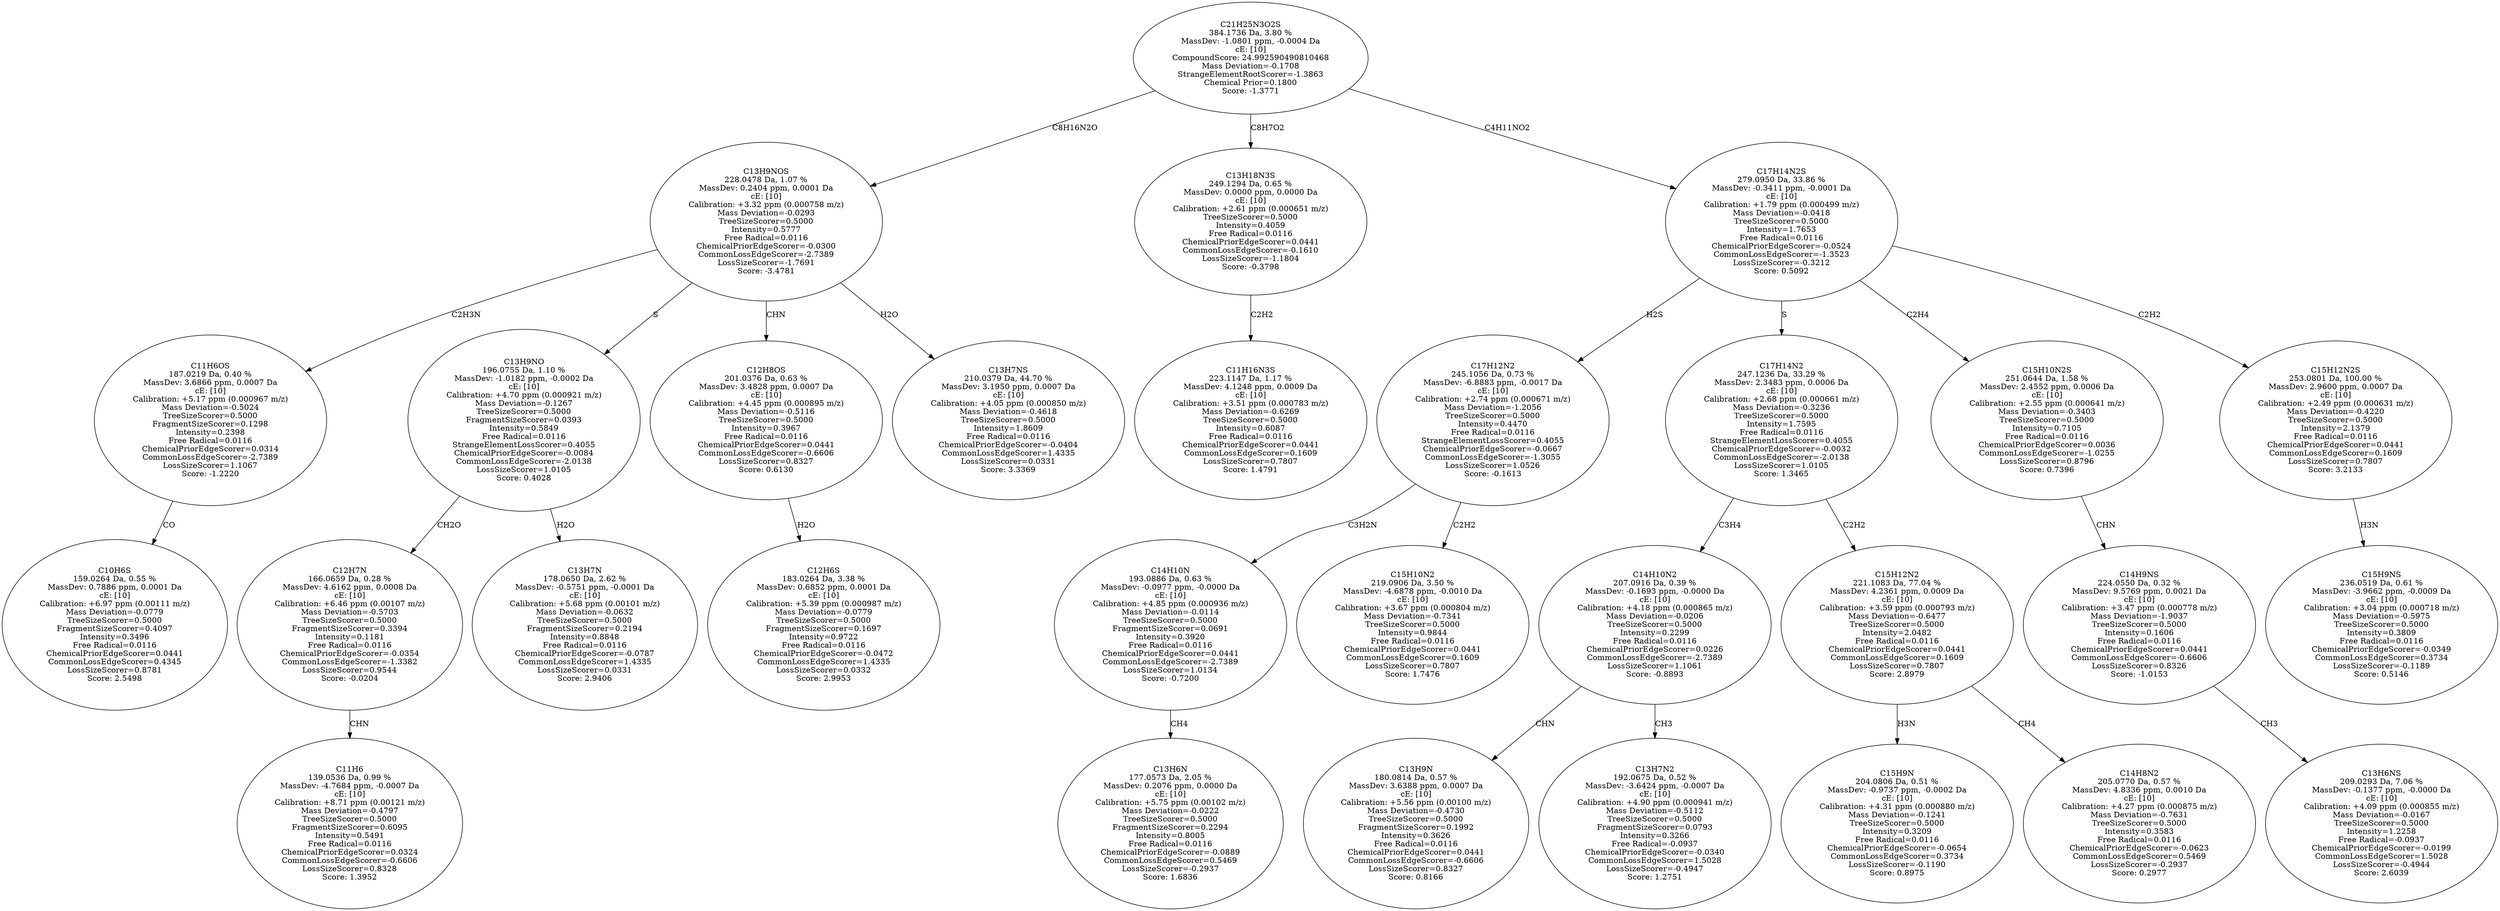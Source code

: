 strict digraph {
v1 [label="C10H6S\n159.0264 Da, 0.55 %\nMassDev: 0.7886 ppm, 0.0001 Da\ncE: [10]\nCalibration: +6.97 ppm (0.00111 m/z)\nMass Deviation=-0.0779\nTreeSizeScorer=0.5000\nFragmentSizeScorer=0.4097\nIntensity=0.3496\nFree Radical=0.0116\nChemicalPriorEdgeScorer=0.0441\nCommonLossEdgeScorer=0.4345\nLossSizeScorer=0.8781\nScore: 2.5498"];
v2 [label="C11H6OS\n187.0219 Da, 0.40 %\nMassDev: 3.6866 ppm, 0.0007 Da\ncE: [10]\nCalibration: +5.17 ppm (0.000967 m/z)\nMass Deviation=-0.5024\nTreeSizeScorer=0.5000\nFragmentSizeScorer=0.1298\nIntensity=0.2398\nFree Radical=0.0116\nChemicalPriorEdgeScorer=0.0314\nCommonLossEdgeScorer=-2.7389\nLossSizeScorer=1.1067\nScore: -1.2220"];
v3 [label="C11H6\n139.0536 Da, 0.99 %\nMassDev: -4.7684 ppm, -0.0007 Da\ncE: [10]\nCalibration: +8.71 ppm (0.00121 m/z)\nMass Deviation=-0.4797\nTreeSizeScorer=0.5000\nFragmentSizeScorer=0.6095\nIntensity=0.5491\nFree Radical=0.0116\nChemicalPriorEdgeScorer=0.0324\nCommonLossEdgeScorer=-0.6606\nLossSizeScorer=0.8328\nScore: 1.3952"];
v4 [label="C12H7N\n166.0659 Da, 0.28 %\nMassDev: 4.6162 ppm, 0.0008 Da\ncE: [10]\nCalibration: +6.46 ppm (0.00107 m/z)\nMass Deviation=-0.5703\nTreeSizeScorer=0.5000\nFragmentSizeScorer=0.3394\nIntensity=0.1181\nFree Radical=0.0116\nChemicalPriorEdgeScorer=-0.0354\nCommonLossEdgeScorer=-1.3382\nLossSizeScorer=0.9544\nScore: -0.0204"];
v5 [label="C13H7N\n178.0650 Da, 2.62 %\nMassDev: -0.5751 ppm, -0.0001 Da\ncE: [10]\nCalibration: +5.68 ppm (0.00101 m/z)\nMass Deviation=-0.0632\nTreeSizeScorer=0.5000\nFragmentSizeScorer=0.2194\nIntensity=0.8848\nFree Radical=0.0116\nChemicalPriorEdgeScorer=-0.0787\nCommonLossEdgeScorer=1.4335\nLossSizeScorer=0.0331\nScore: 2.9406"];
v6 [label="C13H9NO\n196.0755 Da, 1.10 %\nMassDev: -1.0182 ppm, -0.0002 Da\ncE: [10]\nCalibration: +4.70 ppm (0.000921 m/z)\nMass Deviation=-0.1267\nTreeSizeScorer=0.5000\nFragmentSizeScorer=0.0393\nIntensity=0.5849\nFree Radical=0.0116\nStrangeElementLossScorer=0.4055\nChemicalPriorEdgeScorer=-0.0084\nCommonLossEdgeScorer=-2.0138\nLossSizeScorer=1.0105\nScore: 0.4028"];
v7 [label="C12H6S\n183.0264 Da, 3.38 %\nMassDev: 0.6852 ppm, 0.0001 Da\ncE: [10]\nCalibration: +5.39 ppm (0.000987 m/z)\nMass Deviation=-0.0779\nTreeSizeScorer=0.5000\nFragmentSizeScorer=0.1697\nIntensity=0.9722\nFree Radical=0.0116\nChemicalPriorEdgeScorer=-0.0472\nCommonLossEdgeScorer=1.4335\nLossSizeScorer=0.0332\nScore: 2.9953"];
v8 [label="C12H8OS\n201.0376 Da, 0.63 %\nMassDev: 3.4828 ppm, 0.0007 Da\ncE: [10]\nCalibration: +4.45 ppm (0.000895 m/z)\nMass Deviation=-0.5116\nTreeSizeScorer=0.5000\nIntensity=0.3967\nFree Radical=0.0116\nChemicalPriorEdgeScorer=0.0441\nCommonLossEdgeScorer=-0.6606\nLossSizeScorer=0.8327\nScore: 0.6130"];
v9 [label="C13H7NS\n210.0379 Da, 44.70 %\nMassDev: 3.1950 ppm, 0.0007 Da\ncE: [10]\nCalibration: +4.05 ppm (0.000850 m/z)\nMass Deviation=-0.4618\nTreeSizeScorer=0.5000\nIntensity=1.8609\nFree Radical=0.0116\nChemicalPriorEdgeScorer=-0.0404\nCommonLossEdgeScorer=1.4335\nLossSizeScorer=0.0331\nScore: 3.3369"];
v10 [label="C13H9NOS\n228.0478 Da, 1.07 %\nMassDev: 0.2404 ppm, 0.0001 Da\ncE: [10]\nCalibration: +3.32 ppm (0.000758 m/z)\nMass Deviation=-0.0293\nTreeSizeScorer=0.5000\nIntensity=0.5777\nFree Radical=0.0116\nChemicalPriorEdgeScorer=-0.0300\nCommonLossEdgeScorer=-2.7389\nLossSizeScorer=-1.7691\nScore: -3.4781"];
v11 [label="C11H16N3S\n223.1147 Da, 1.17 %\nMassDev: 4.1248 ppm, 0.0009 Da\ncE: [10]\nCalibration: +3.51 ppm (0.000783 m/z)\nMass Deviation=-0.6269\nTreeSizeScorer=0.5000\nIntensity=0.6087\nFree Radical=0.0116\nChemicalPriorEdgeScorer=0.0441\nCommonLossEdgeScorer=0.1609\nLossSizeScorer=0.7807\nScore: 1.4791"];
v12 [label="C13H18N3S\n249.1294 Da, 0.65 %\nMassDev: 0.0000 ppm, 0.0000 Da\ncE: [10]\nCalibration: +2.61 ppm (0.000651 m/z)\nTreeSizeScorer=0.5000\nIntensity=0.4059\nFree Radical=0.0116\nChemicalPriorEdgeScorer=0.0441\nCommonLossEdgeScorer=-0.1610\nLossSizeScorer=-1.1804\nScore: -0.3798"];
v13 [label="C13H6N\n177.0573 Da, 2.05 %\nMassDev: 0.2076 ppm, 0.0000 Da\ncE: [10]\nCalibration: +5.75 ppm (0.00102 m/z)\nMass Deviation=-0.0222\nTreeSizeScorer=0.5000\nFragmentSizeScorer=0.2294\nIntensity=0.8005\nFree Radical=0.0116\nChemicalPriorEdgeScorer=-0.0889\nCommonLossEdgeScorer=0.5469\nLossSizeScorer=-0.2937\nScore: 1.6836"];
v14 [label="C14H10N\n193.0886 Da, 0.63 %\nMassDev: -0.0977 ppm, -0.0000 Da\ncE: [10]\nCalibration: +4.85 ppm (0.000936 m/z)\nMass Deviation=-0.0114\nTreeSizeScorer=0.5000\nFragmentSizeScorer=0.0691\nIntensity=0.3920\nFree Radical=0.0116\nChemicalPriorEdgeScorer=0.0441\nCommonLossEdgeScorer=-2.7389\nLossSizeScorer=1.0134\nScore: -0.7200"];
v15 [label="C15H10N2\n219.0906 Da, 3.50 %\nMassDev: -4.6878 ppm, -0.0010 Da\ncE: [10]\nCalibration: +3.67 ppm (0.000804 m/z)\nMass Deviation=-0.7341\nTreeSizeScorer=0.5000\nIntensity=0.9844\nFree Radical=0.0116\nChemicalPriorEdgeScorer=0.0441\nCommonLossEdgeScorer=0.1609\nLossSizeScorer=0.7807\nScore: 1.7476"];
v16 [label="C17H12N2\n245.1056 Da, 0.73 %\nMassDev: -6.8883 ppm, -0.0017 Da\ncE: [10]\nCalibration: +2.74 ppm (0.000671 m/z)\nMass Deviation=-1.2056\nTreeSizeScorer=0.5000\nIntensity=0.4470\nFree Radical=0.0116\nStrangeElementLossScorer=0.4055\nChemicalPriorEdgeScorer=-0.0667\nCommonLossEdgeScorer=-1.3055\nLossSizeScorer=1.0526\nScore: -0.1613"];
v17 [label="C13H9N\n180.0814 Da, 0.57 %\nMassDev: 3.6388 ppm, 0.0007 Da\ncE: [10]\nCalibration: +5.56 ppm (0.00100 m/z)\nMass Deviation=-0.4730\nTreeSizeScorer=0.5000\nFragmentSizeScorer=0.1992\nIntensity=0.3626\nFree Radical=0.0116\nChemicalPriorEdgeScorer=0.0441\nCommonLossEdgeScorer=-0.6606\nLossSizeScorer=0.8327\nScore: 0.8166"];
v18 [label="C13H7N2\n192.0675 Da, 0.52 %\nMassDev: -3.6424 ppm, -0.0007 Da\ncE: [10]\nCalibration: +4.90 ppm (0.000941 m/z)\nMass Deviation=-0.5112\nTreeSizeScorer=0.5000\nFragmentSizeScorer=0.0793\nIntensity=0.3266\nFree Radical=-0.0937\nChemicalPriorEdgeScorer=-0.0340\nCommonLossEdgeScorer=1.5028\nLossSizeScorer=-0.4947\nScore: 1.2751"];
v19 [label="C14H10N2\n207.0916 Da, 0.39 %\nMassDev: -0.1693 ppm, -0.0000 Da\ncE: [10]\nCalibration: +4.18 ppm (0.000865 m/z)\nMass Deviation=-0.0206\nTreeSizeScorer=0.5000\nIntensity=0.2299\nFree Radical=0.0116\nChemicalPriorEdgeScorer=0.0226\nCommonLossEdgeScorer=-2.7389\nLossSizeScorer=1.1061\nScore: -0.8893"];
v20 [label="C15H9N\n204.0806 Da, 0.51 %\nMassDev: -0.9737 ppm, -0.0002 Da\ncE: [10]\nCalibration: +4.31 ppm (0.000880 m/z)\nMass Deviation=-0.1241\nTreeSizeScorer=0.5000\nIntensity=0.3209\nFree Radical=0.0116\nChemicalPriorEdgeScorer=-0.0654\nCommonLossEdgeScorer=0.3734\nLossSizeScorer=-0.1190\nScore: 0.8975"];
v21 [label="C14H8N2\n205.0770 Da, 0.57 %\nMassDev: 4.8336 ppm, 0.0010 Da\ncE: [10]\nCalibration: +4.27 ppm (0.000875 m/z)\nMass Deviation=-0.7631\nTreeSizeScorer=0.5000\nIntensity=0.3583\nFree Radical=0.0116\nChemicalPriorEdgeScorer=-0.0623\nCommonLossEdgeScorer=0.5469\nLossSizeScorer=-0.2937\nScore: 0.2977"];
v22 [label="C15H12N2\n221.1083 Da, 77.04 %\nMassDev: 4.2361 ppm, 0.0009 Da\ncE: [10]\nCalibration: +3.59 ppm (0.000793 m/z)\nMass Deviation=-0.6477\nTreeSizeScorer=0.5000\nIntensity=2.0482\nFree Radical=0.0116\nChemicalPriorEdgeScorer=0.0441\nCommonLossEdgeScorer=0.1609\nLossSizeScorer=0.7807\nScore: 2.8979"];
v23 [label="C17H14N2\n247.1236 Da, 33.29 %\nMassDev: 2.3483 ppm, 0.0006 Da\ncE: [10]\nCalibration: +2.68 ppm (0.000661 m/z)\nMass Deviation=-0.3236\nTreeSizeScorer=0.5000\nIntensity=1.7595\nFree Radical=0.0116\nStrangeElementLossScorer=0.4055\nChemicalPriorEdgeScorer=-0.0032\nCommonLossEdgeScorer=-2.0138\nLossSizeScorer=1.0105\nScore: 1.3465"];
v24 [label="C13H6NS\n209.0293 Da, 7.06 %\nMassDev: -0.1377 ppm, -0.0000 Da\ncE: [10]\nCalibration: +4.09 ppm (0.000855 m/z)\nMass Deviation=-0.0167\nTreeSizeScorer=0.5000\nIntensity=1.2258\nFree Radical=-0.0937\nChemicalPriorEdgeScorer=-0.0199\nCommonLossEdgeScorer=1.5028\nLossSizeScorer=-0.4944\nScore: 2.6039"];
v25 [label="C14H9NS\n224.0550 Da, 0.32 %\nMassDev: 9.5769 ppm, 0.0021 Da\ncE: [10]\nCalibration: +3.47 ppm (0.000778 m/z)\nMass Deviation=-1.9037\nTreeSizeScorer=0.5000\nIntensity=0.1606\nFree Radical=0.0116\nChemicalPriorEdgeScorer=0.0441\nCommonLossEdgeScorer=-0.6606\nLossSizeScorer=0.8326\nScore: -1.0153"];
v26 [label="C15H10N2S\n251.0644 Da, 1.58 %\nMassDev: 2.4552 ppm, 0.0006 Da\ncE: [10]\nCalibration: +2.55 ppm (0.000641 m/z)\nMass Deviation=-0.3403\nTreeSizeScorer=0.5000\nIntensity=0.7105\nFree Radical=0.0116\nChemicalPriorEdgeScorer=0.0036\nCommonLossEdgeScorer=-1.0255\nLossSizeScorer=0.8796\nScore: 0.7396"];
v27 [label="C15H9NS\n236.0519 Da, 0.61 %\nMassDev: -3.9662 ppm, -0.0009 Da\ncE: [10]\nCalibration: +3.04 ppm (0.000718 m/z)\nMass Deviation=-0.5975\nTreeSizeScorer=0.5000\nIntensity=0.3809\nFree Radical=0.0116\nChemicalPriorEdgeScorer=-0.0349\nCommonLossEdgeScorer=0.3734\nLossSizeScorer=-0.1189\nScore: 0.5146"];
v28 [label="C15H12N2S\n253.0801 Da, 100.00 %\nMassDev: 2.9600 ppm, 0.0007 Da\ncE: [10]\nCalibration: +2.49 ppm (0.000631 m/z)\nMass Deviation=-0.4220\nTreeSizeScorer=0.5000\nIntensity=2.1379\nFree Radical=0.0116\nChemicalPriorEdgeScorer=0.0441\nCommonLossEdgeScorer=0.1609\nLossSizeScorer=0.7807\nScore: 3.2133"];
v29 [label="C17H14N2S\n279.0950 Da, 33.86 %\nMassDev: -0.3411 ppm, -0.0001 Da\ncE: [10]\nCalibration: +1.79 ppm (0.000499 m/z)\nMass Deviation=-0.0418\nTreeSizeScorer=0.5000\nIntensity=1.7653\nFree Radical=0.0116\nChemicalPriorEdgeScorer=-0.0524\nCommonLossEdgeScorer=-1.3523\nLossSizeScorer=-0.3212\nScore: 0.5092"];
v30 [label="C21H25N3O2S\n384.1736 Da, 3.80 %\nMassDev: -1.0801 ppm, -0.0004 Da\ncE: [10]\nCompoundScore: 24.992590490810468\nMass Deviation=-0.1708\nStrangeElementRootScorer=-1.3863\nChemical Prior=0.1800\nScore: -1.3771"];
v2 -> v1 [label="CO"];
v10 -> v2 [label="C2H3N"];
v4 -> v3 [label="CHN"];
v6 -> v4 [label="CH2O"];
v6 -> v5 [label="H2O"];
v10 -> v6 [label="S"];
v8 -> v7 [label="H2O"];
v10 -> v8 [label="CHN"];
v10 -> v9 [label="H2O"];
v30 -> v10 [label="C8H16N2O"];
v12 -> v11 [label="C2H2"];
v30 -> v12 [label="C8H7O2"];
v14 -> v13 [label="CH4"];
v16 -> v14 [label="C3H2N"];
v16 -> v15 [label="C2H2"];
v29 -> v16 [label="H2S"];
v19 -> v17 [label="CHN"];
v19 -> v18 [label="CH3"];
v23 -> v19 [label="C3H4"];
v22 -> v20 [label="H3N"];
v22 -> v21 [label="CH4"];
v23 -> v22 [label="C2H2"];
v29 -> v23 [label="S"];
v25 -> v24 [label="CH3"];
v26 -> v25 [label="CHN"];
v29 -> v26 [label="C2H4"];
v28 -> v27 [label="H3N"];
v29 -> v28 [label="C2H2"];
v30 -> v29 [label="C4H11NO2"];
}